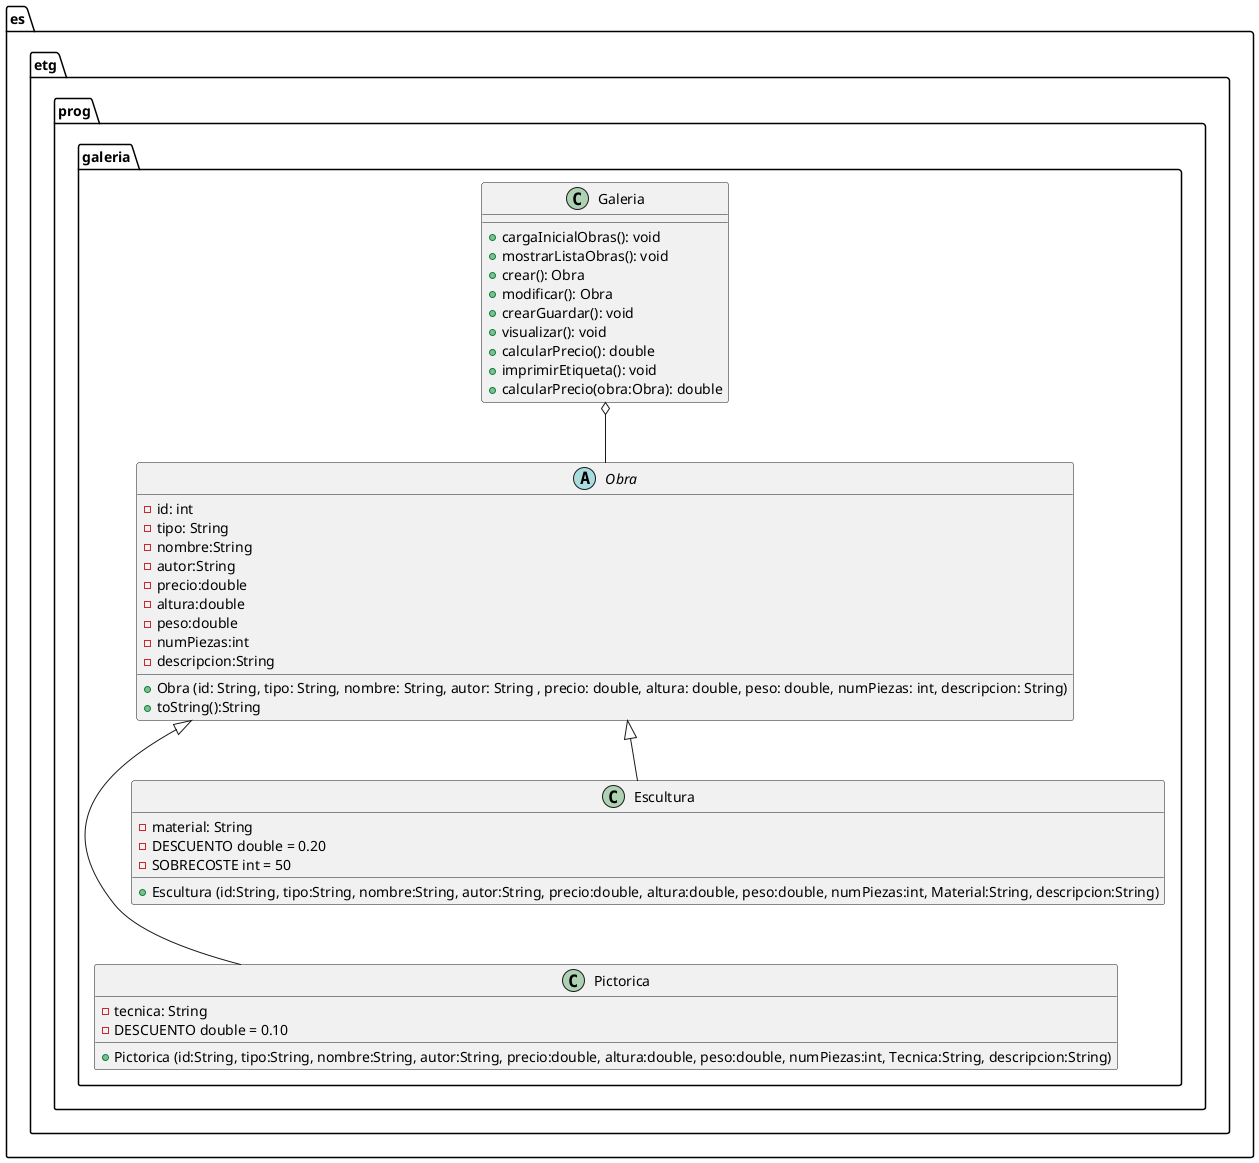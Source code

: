 @startuml Diagrama de clases
package es.etg.prog.galeria{
abstract class Obra {
  -id: int
  -tipo: String
  -nombre:String
  -autor:String
  -precio:double
  -altura:double
  -peso:double
  -numPiezas:int
  -descripcion:String
  +Obra (id: String, tipo: String, nombre: String, autor: String , precio: double, altura: double, peso: double, numPiezas: int, descripcion: String)
  +toString():String

}
class Galeria {
  +cargaInicialObras(): void
  +mostrarListaObras(): void
  +crear(): Obra
  +modificar(): Obra
  +crearGuardar(): void
  +visualizar(): void
  +calcularPrecio(): double
  +imprimirEtiqueta(): void
  +calcularPrecio(obra:Obra): double
}

class Pictorica {
  -tecnica: String
  -DESCUENTO double = 0.10
  +Pictorica (id:String, tipo:String, nombre:String, autor:String, precio:double, altura:double, peso:double, numPiezas:int, Tecnica:String, descripcion:String)
}

class Escultura {
  -material: String
  -DESCUENTO double = 0.20
  -SOBRECOSTE int = 50
  +Escultura (id:String, tipo:String, nombre:String, autor:String, precio:double, altura:double, peso:double, numPiezas:int, Material:String, descripcion:String)
}
}

Galeria o-- Obra
Obra <|--- Pictorica
Obra <|-- Escultura